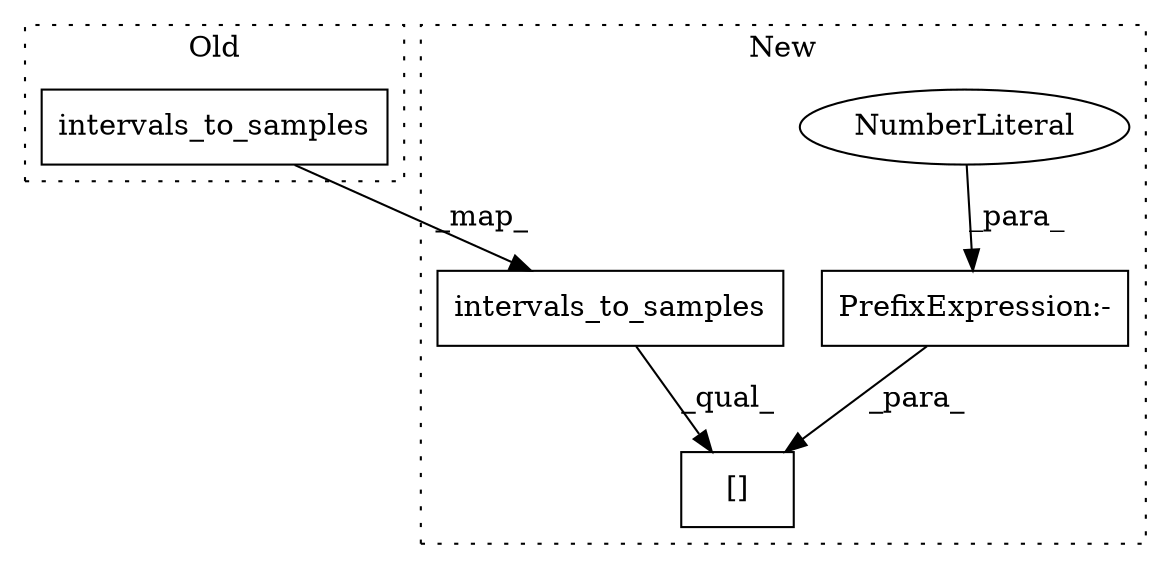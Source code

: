 digraph G {
subgraph cluster0 {
1 [label="intervals_to_samples" a="32" s="4819,4887" l="21,1" shape="box"];
label = "Old";
style="dotted";
}
subgraph cluster1 {
2 [label="intervals_to_samples" a="32" s="4823,4891" l="21,1" shape="box"];
3 [label="[]" a="2" s="4818,4895" l="75,1" shape="box"];
4 [label="PrefixExpression:-" a="38" s="4893" l="1" shape="box"];
5 [label="NumberLiteral" a="34" s="4894" l="1" shape="ellipse"];
label = "New";
style="dotted";
}
1 -> 2 [label="_map_"];
2 -> 3 [label="_qual_"];
4 -> 3 [label="_para_"];
5 -> 4 [label="_para_"];
}